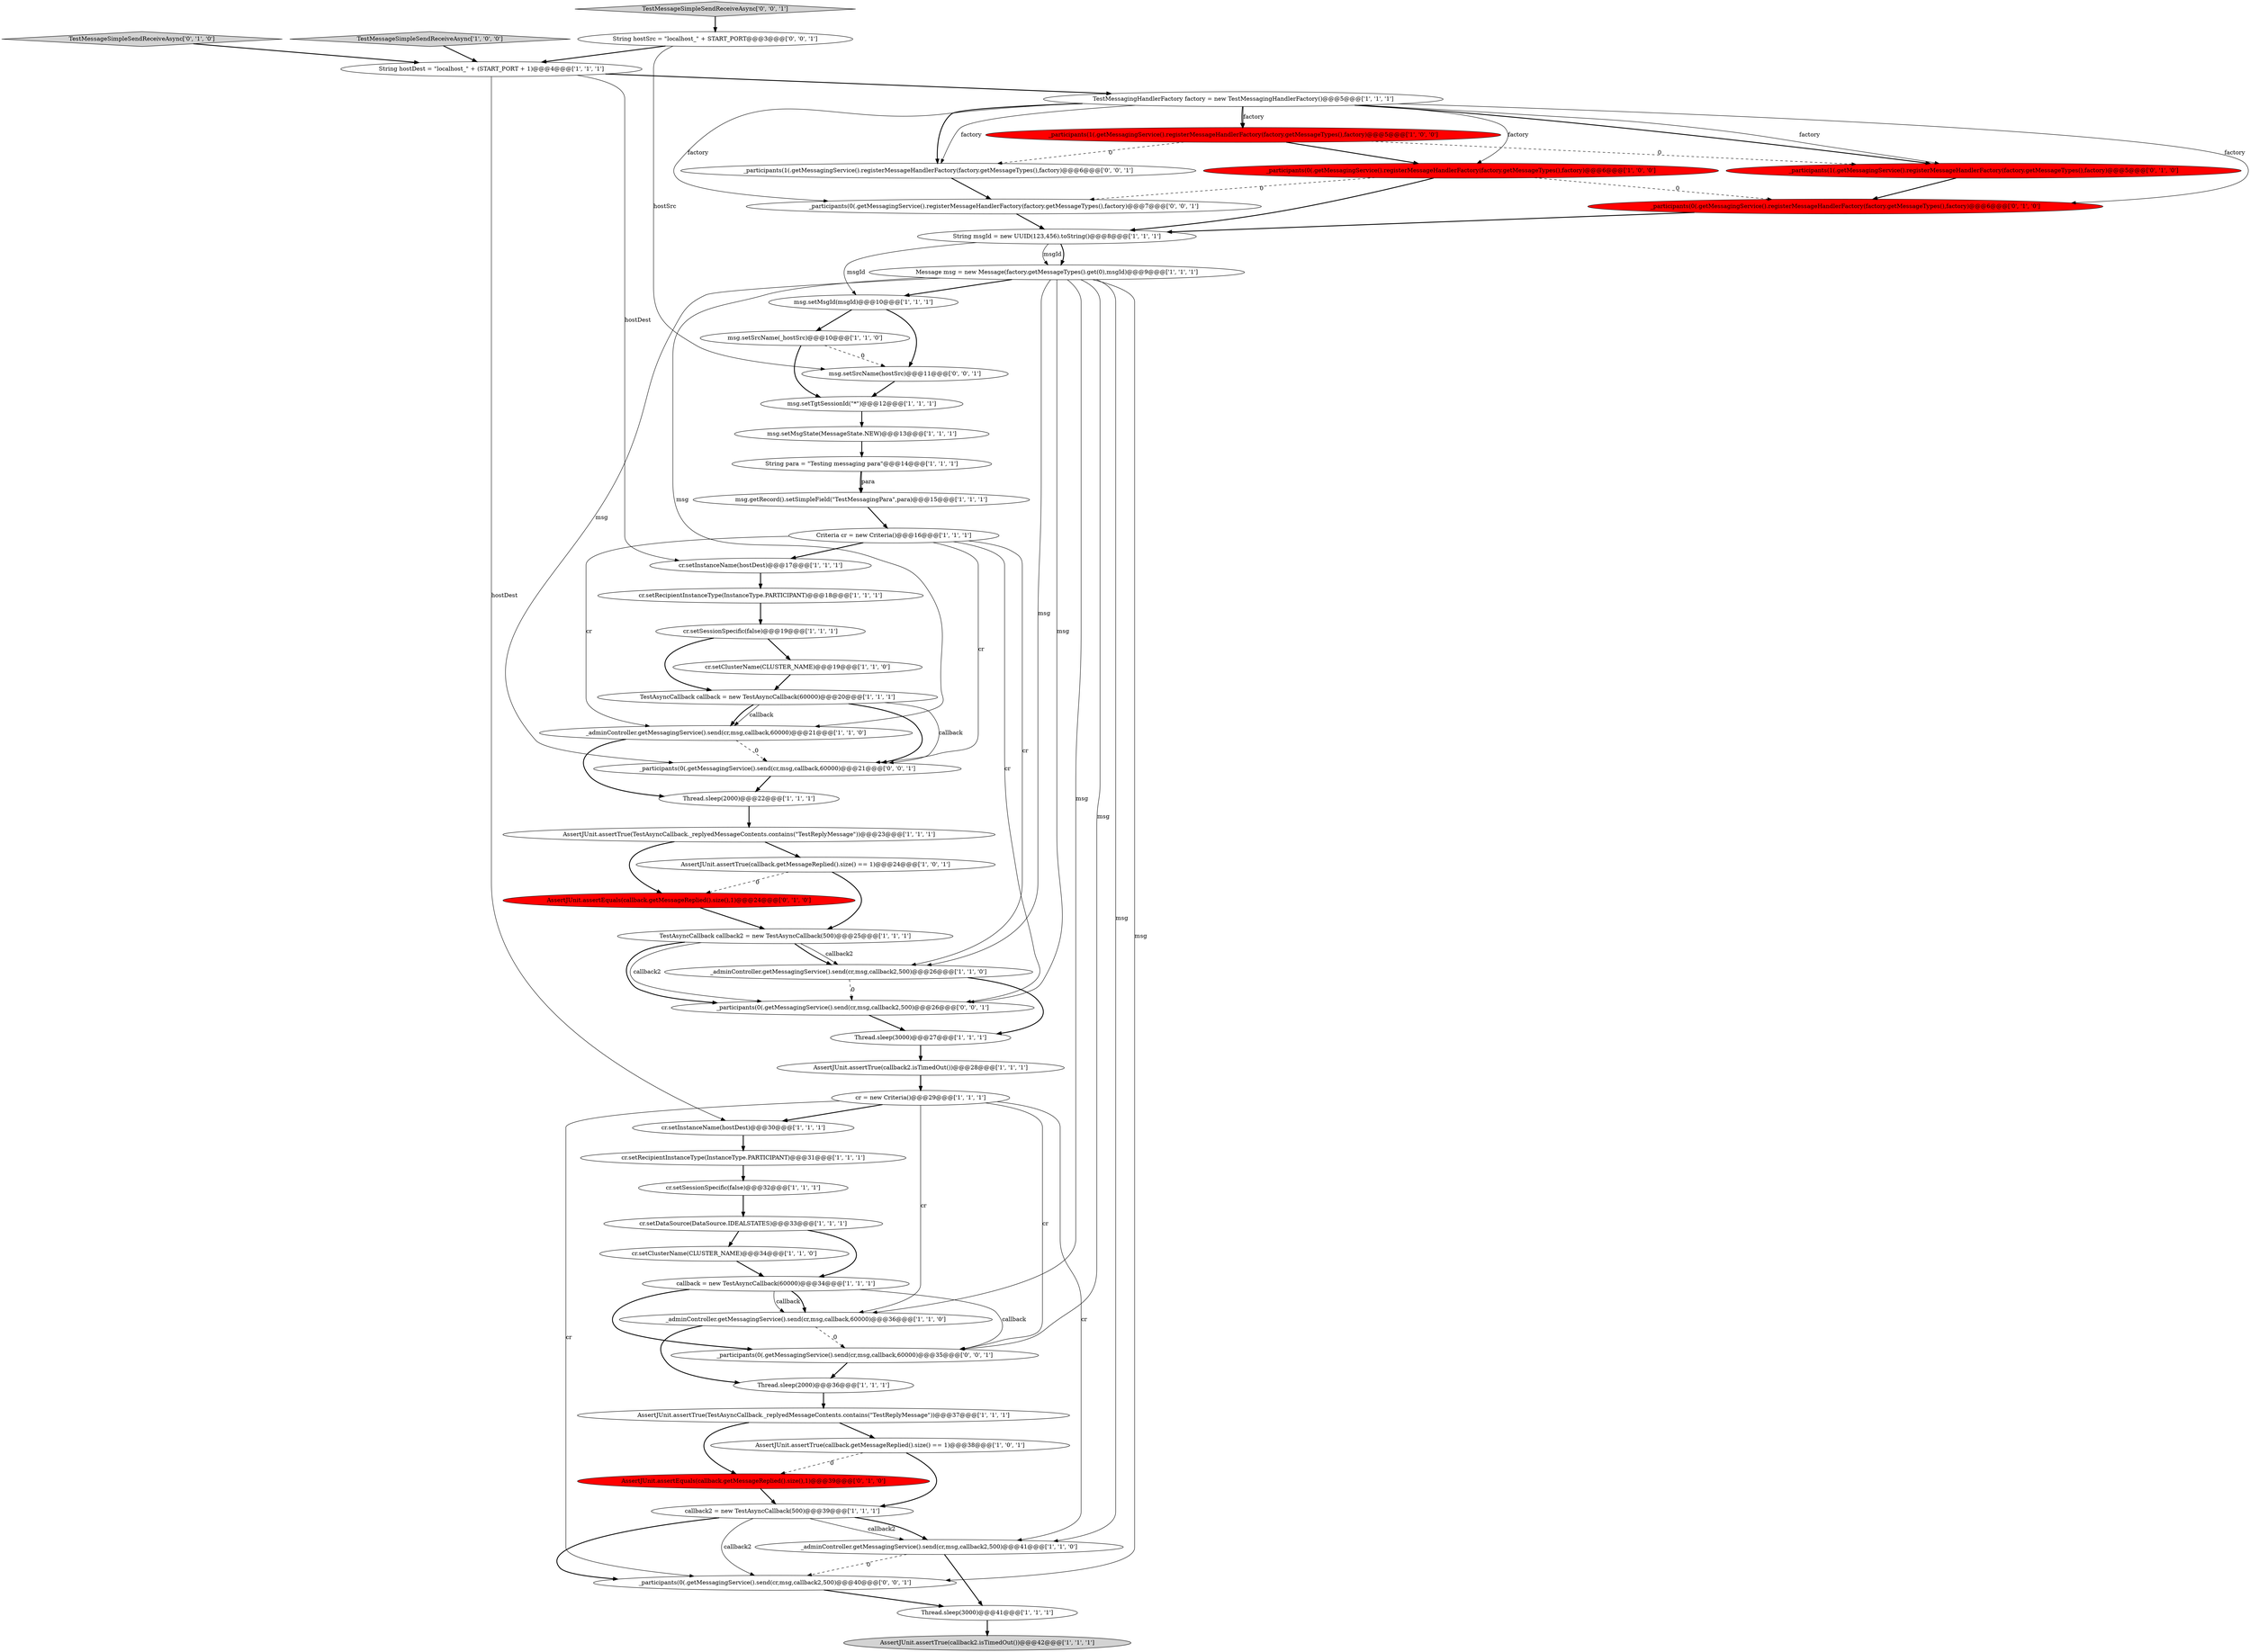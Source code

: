 digraph {
8 [style = filled, label = "_adminController.getMessagingService().send(cr,msg,callback,60000)@@@36@@@['1', '1', '0']", fillcolor = white, shape = ellipse image = "AAA0AAABBB1BBB"];
16 [style = filled, label = "cr.setRecipientInstanceType(InstanceType.PARTICIPANT)@@@31@@@['1', '1', '1']", fillcolor = white, shape = ellipse image = "AAA0AAABBB1BBB"];
29 [style = filled, label = "msg.setTgtSessionId(\"*\")@@@12@@@['1', '1', '1']", fillcolor = white, shape = ellipse image = "AAA0AAABBB1BBB"];
42 [style = filled, label = "_participants(0(.getMessagingService().registerMessageHandlerFactory(factory.getMessageTypes(),factory)@@@6@@@['0', '1', '0']", fillcolor = red, shape = ellipse image = "AAA1AAABBB2BBB"];
32 [style = filled, label = "Criteria cr = new Criteria()@@@16@@@['1', '1', '1']", fillcolor = white, shape = ellipse image = "AAA0AAABBB1BBB"];
45 [style = filled, label = "TestMessageSimpleSendReceiveAsync['0', '1', '0']", fillcolor = lightgray, shape = diamond image = "AAA0AAABBB2BBB"];
49 [style = filled, label = "_participants(1(.getMessagingService().registerMessageHandlerFactory(factory.getMessageTypes(),factory)@@@6@@@['0', '0', '1']", fillcolor = white, shape = ellipse image = "AAA0AAABBB3BBB"];
47 [style = filled, label = "msg.setSrcName(hostSrc)@@@11@@@['0', '0', '1']", fillcolor = white, shape = ellipse image = "AAA0AAABBB3BBB"];
40 [style = filled, label = "callback = new TestAsyncCallback(60000)@@@34@@@['1', '1', '1']", fillcolor = white, shape = ellipse image = "AAA0AAABBB1BBB"];
54 [style = filled, label = "_participants(0(.getMessagingService().send(cr,msg,callback,60000)@@@21@@@['0', '0', '1']", fillcolor = white, shape = ellipse image = "AAA0AAABBB3BBB"];
30 [style = filled, label = "AssertJUnit.assertTrue(TestAsyncCallback._replyedMessageContents.contains(\"TestReplyMessage\"))@@@23@@@['1', '1', '1']", fillcolor = white, shape = ellipse image = "AAA0AAABBB1BBB"];
11 [style = filled, label = "cr.setInstanceName(hostDest)@@@17@@@['1', '1', '1']", fillcolor = white, shape = ellipse image = "AAA0AAABBB1BBB"];
26 [style = filled, label = "msg.getRecord().setSimpleField(\"TestMessagingPara\",para)@@@15@@@['1', '1', '1']", fillcolor = white, shape = ellipse image = "AAA0AAABBB1BBB"];
7 [style = filled, label = "cr = new Criteria()@@@29@@@['1', '1', '1']", fillcolor = white, shape = ellipse image = "AAA0AAABBB1BBB"];
25 [style = filled, label = "String hostDest = \"localhost_\" + (START_PORT + 1)@@@4@@@['1', '1', '1']", fillcolor = white, shape = ellipse image = "AAA0AAABBB1BBB"];
3 [style = filled, label = "TestMessageSimpleSendReceiveAsync['1', '0', '0']", fillcolor = lightgray, shape = diamond image = "AAA0AAABBB1BBB"];
18 [style = filled, label = "TestMessagingHandlerFactory factory = new TestMessagingHandlerFactory()@@@5@@@['1', '1', '1']", fillcolor = white, shape = ellipse image = "AAA0AAABBB1BBB"];
35 [style = filled, label = "msg.setMsgId(msgId)@@@10@@@['1', '1', '1']", fillcolor = white, shape = ellipse image = "AAA0AAABBB1BBB"];
39 [style = filled, label = "msg.setSrcName(_hostSrc)@@@10@@@['1', '1', '0']", fillcolor = white, shape = ellipse image = "AAA0AAABBB1BBB"];
48 [style = filled, label = "_participants(0(.getMessagingService().send(cr,msg,callback2,500)@@@40@@@['0', '0', '1']", fillcolor = white, shape = ellipse image = "AAA0AAABBB3BBB"];
17 [style = filled, label = "Thread.sleep(3000)@@@27@@@['1', '1', '1']", fillcolor = white, shape = ellipse image = "AAA0AAABBB1BBB"];
14 [style = filled, label = "cr.setClusterName(CLUSTER_NAME)@@@34@@@['1', '1', '0']", fillcolor = white, shape = ellipse image = "AAA0AAABBB1BBB"];
24 [style = filled, label = "cr.setInstanceName(hostDest)@@@30@@@['1', '1', '1']", fillcolor = white, shape = ellipse image = "AAA0AAABBB1BBB"];
31 [style = filled, label = "_participants(0(.getMessagingService().registerMessageHandlerFactory(factory.getMessageTypes(),factory)@@@6@@@['1', '0', '0']", fillcolor = red, shape = ellipse image = "AAA1AAABBB1BBB"];
53 [style = filled, label = "_participants(0(.getMessagingService().send(cr,msg,callback2,500)@@@26@@@['0', '0', '1']", fillcolor = white, shape = ellipse image = "AAA0AAABBB3BBB"];
44 [style = filled, label = "AssertJUnit.assertEquals(callback.getMessageReplied().size(),1)@@@24@@@['0', '1', '0']", fillcolor = red, shape = ellipse image = "AAA1AAABBB2BBB"];
0 [style = filled, label = "TestAsyncCallback callback = new TestAsyncCallback(60000)@@@20@@@['1', '1', '1']", fillcolor = white, shape = ellipse image = "AAA0AAABBB1BBB"];
20 [style = filled, label = "callback2 = new TestAsyncCallback(500)@@@39@@@['1', '1', '1']", fillcolor = white, shape = ellipse image = "AAA0AAABBB1BBB"];
19 [style = filled, label = "AssertJUnit.assertTrue(callback.getMessageReplied().size() == 1)@@@24@@@['1', '0', '1']", fillcolor = white, shape = ellipse image = "AAA0AAABBB1BBB"];
27 [style = filled, label = "Thread.sleep(2000)@@@22@@@['1', '1', '1']", fillcolor = white, shape = ellipse image = "AAA0AAABBB1BBB"];
52 [style = filled, label = "TestMessageSimpleSendReceiveAsync['0', '0', '1']", fillcolor = lightgray, shape = diamond image = "AAA0AAABBB3BBB"];
4 [style = filled, label = "String msgId = new UUID(123,456).toString()@@@8@@@['1', '1', '1']", fillcolor = white, shape = ellipse image = "AAA0AAABBB1BBB"];
13 [style = filled, label = "Thread.sleep(2000)@@@36@@@['1', '1', '1']", fillcolor = white, shape = ellipse image = "AAA0AAABBB1BBB"];
38 [style = filled, label = "Thread.sleep(3000)@@@41@@@['1', '1', '1']", fillcolor = white, shape = ellipse image = "AAA0AAABBB1BBB"];
33 [style = filled, label = "Message msg = new Message(factory.getMessageTypes().get(0),msgId)@@@9@@@['1', '1', '1']", fillcolor = white, shape = ellipse image = "AAA0AAABBB1BBB"];
43 [style = filled, label = "AssertJUnit.assertEquals(callback.getMessageReplied().size(),1)@@@39@@@['0', '1', '0']", fillcolor = red, shape = ellipse image = "AAA1AAABBB2BBB"];
37 [style = filled, label = "_adminController.getMessagingService().send(cr,msg,callback2,500)@@@26@@@['1', '1', '0']", fillcolor = white, shape = ellipse image = "AAA0AAABBB1BBB"];
2 [style = filled, label = "_participants(1(.getMessagingService().registerMessageHandlerFactory(factory.getMessageTypes(),factory)@@@5@@@['1', '0', '0']", fillcolor = red, shape = ellipse image = "AAA1AAABBB1BBB"];
15 [style = filled, label = "TestAsyncCallback callback2 = new TestAsyncCallback(500)@@@25@@@['1', '1', '1']", fillcolor = white, shape = ellipse image = "AAA0AAABBB1BBB"];
12 [style = filled, label = "cr.setRecipientInstanceType(InstanceType.PARTICIPANT)@@@18@@@['1', '1', '1']", fillcolor = white, shape = ellipse image = "AAA0AAABBB1BBB"];
50 [style = filled, label = "String hostSrc = \"localhost_\" + START_PORT@@@3@@@['0', '0', '1']", fillcolor = white, shape = ellipse image = "AAA0AAABBB3BBB"];
21 [style = filled, label = "cr.setSessionSpecific(false)@@@19@@@['1', '1', '1']", fillcolor = white, shape = ellipse image = "AAA0AAABBB1BBB"];
9 [style = filled, label = "AssertJUnit.assertTrue(callback2.isTimedOut())@@@42@@@['1', '1', '1']", fillcolor = lightgray, shape = ellipse image = "AAA0AAABBB1BBB"];
55 [style = filled, label = "_participants(0(.getMessagingService().send(cr,msg,callback,60000)@@@35@@@['0', '0', '1']", fillcolor = white, shape = ellipse image = "AAA0AAABBB3BBB"];
34 [style = filled, label = "AssertJUnit.assertTrue(callback2.isTimedOut())@@@28@@@['1', '1', '1']", fillcolor = white, shape = ellipse image = "AAA0AAABBB1BBB"];
36 [style = filled, label = "msg.setMsgState(MessageState.NEW)@@@13@@@['1', '1', '1']", fillcolor = white, shape = ellipse image = "AAA0AAABBB1BBB"];
22 [style = filled, label = "String para = \"Testing messaging para\"@@@14@@@['1', '1', '1']", fillcolor = white, shape = ellipse image = "AAA0AAABBB1BBB"];
46 [style = filled, label = "_participants(1(.getMessagingService().registerMessageHandlerFactory(factory.getMessageTypes(),factory)@@@5@@@['0', '1', '0']", fillcolor = red, shape = ellipse image = "AAA1AAABBB2BBB"];
5 [style = filled, label = "_adminController.getMessagingService().send(cr,msg,callback,60000)@@@21@@@['1', '1', '0']", fillcolor = white, shape = ellipse image = "AAA0AAABBB1BBB"];
41 [style = filled, label = "AssertJUnit.assertTrue(callback.getMessageReplied().size() == 1)@@@38@@@['1', '0', '1']", fillcolor = white, shape = ellipse image = "AAA0AAABBB1BBB"];
28 [style = filled, label = "cr.setSessionSpecific(false)@@@32@@@['1', '1', '1']", fillcolor = white, shape = ellipse image = "AAA0AAABBB1BBB"];
23 [style = filled, label = "cr.setDataSource(DataSource.IDEALSTATES)@@@33@@@['1', '1', '1']", fillcolor = white, shape = ellipse image = "AAA0AAABBB1BBB"];
6 [style = filled, label = "cr.setClusterName(CLUSTER_NAME)@@@19@@@['1', '1', '0']", fillcolor = white, shape = ellipse image = "AAA0AAABBB1BBB"];
1 [style = filled, label = "AssertJUnit.assertTrue(TestAsyncCallback._replyedMessageContents.contains(\"TestReplyMessage\"))@@@37@@@['1', '1', '1']", fillcolor = white, shape = ellipse image = "AAA0AAABBB1BBB"];
51 [style = filled, label = "_participants(0(.getMessagingService().registerMessageHandlerFactory(factory.getMessageTypes(),factory)@@@7@@@['0', '0', '1']", fillcolor = white, shape = ellipse image = "AAA0AAABBB3BBB"];
10 [style = filled, label = "_adminController.getMessagingService().send(cr,msg,callback2,500)@@@41@@@['1', '1', '0']", fillcolor = white, shape = ellipse image = "AAA0AAABBB1BBB"];
33->48 [style = solid, label="msg"];
54->27 [style = bold, label=""];
50->47 [style = solid, label="hostSrc"];
40->55 [style = bold, label=""];
15->53 [style = solid, label="callback2"];
33->53 [style = solid, label="msg"];
44->15 [style = bold, label=""];
49->51 [style = bold, label=""];
2->46 [style = dashed, label="0"];
55->13 [style = bold, label=""];
41->20 [style = bold, label=""];
13->1 [style = bold, label=""];
7->10 [style = solid, label="cr"];
18->2 [style = solid, label="factory"];
18->49 [style = bold, label=""];
45->25 [style = bold, label=""];
20->48 [style = bold, label=""];
2->49 [style = dashed, label="0"];
32->53 [style = solid, label="cr"];
18->46 [style = bold, label=""];
41->43 [style = dashed, label="0"];
19->15 [style = bold, label=""];
32->11 [style = bold, label=""];
39->29 [style = bold, label=""];
32->54 [style = solid, label="cr"];
2->31 [style = bold, label=""];
8->55 [style = dashed, label="0"];
29->36 [style = bold, label=""];
46->42 [style = bold, label=""];
5->54 [style = dashed, label="0"];
26->32 [style = bold, label=""];
1->41 [style = bold, label=""];
21->0 [style = bold, label=""];
0->5 [style = solid, label="callback"];
18->51 [style = solid, label="factory"];
12->21 [style = bold, label=""];
31->51 [style = dashed, label="0"];
27->30 [style = bold, label=""];
0->54 [style = solid, label="callback"];
31->4 [style = bold, label=""];
40->55 [style = solid, label="callback"];
11->12 [style = bold, label=""];
23->14 [style = bold, label=""];
30->19 [style = bold, label=""];
17->34 [style = bold, label=""];
7->24 [style = bold, label=""];
33->10 [style = solid, label="msg"];
4->35 [style = solid, label="msgId"];
22->26 [style = solid, label="para"];
30->44 [style = bold, label=""];
25->11 [style = solid, label="hostDest"];
25->24 [style = solid, label="hostDest"];
20->48 [style = solid, label="callback2"];
22->26 [style = bold, label=""];
32->5 [style = solid, label="cr"];
18->42 [style = solid, label="factory"];
51->4 [style = bold, label=""];
35->39 [style = bold, label=""];
43->20 [style = bold, label=""];
25->18 [style = bold, label=""];
38->9 [style = bold, label=""];
33->55 [style = solid, label="msg"];
15->53 [style = bold, label=""];
31->42 [style = dashed, label="0"];
37->53 [style = dashed, label="0"];
4->33 [style = bold, label=""];
18->49 [style = solid, label="factory"];
7->48 [style = solid, label="cr"];
42->4 [style = bold, label=""];
47->29 [style = bold, label=""];
28->23 [style = bold, label=""];
33->37 [style = solid, label="msg"];
7->8 [style = solid, label="cr"];
15->37 [style = solid, label="callback2"];
20->10 [style = solid, label="callback2"];
0->54 [style = bold, label=""];
52->50 [style = bold, label=""];
39->47 [style = dashed, label="0"];
15->37 [style = bold, label=""];
10->38 [style = bold, label=""];
8->13 [style = bold, label=""];
0->5 [style = bold, label=""];
18->31 [style = solid, label="factory"];
18->46 [style = solid, label="factory"];
33->5 [style = solid, label="msg"];
33->35 [style = bold, label=""];
21->6 [style = bold, label=""];
3->25 [style = bold, label=""];
1->43 [style = bold, label=""];
7->55 [style = solid, label="cr"];
36->22 [style = bold, label=""];
37->17 [style = bold, label=""];
34->7 [style = bold, label=""];
6->0 [style = bold, label=""];
18->2 [style = bold, label=""];
50->25 [style = bold, label=""];
20->10 [style = bold, label=""];
19->44 [style = dashed, label="0"];
24->16 [style = bold, label=""];
48->38 [style = bold, label=""];
16->28 [style = bold, label=""];
23->40 [style = bold, label=""];
40->8 [style = solid, label="callback"];
53->17 [style = bold, label=""];
33->54 [style = solid, label="msg"];
10->48 [style = dashed, label="0"];
35->47 [style = bold, label=""];
4->33 [style = solid, label="msgId"];
5->27 [style = bold, label=""];
14->40 [style = bold, label=""];
33->8 [style = solid, label="msg"];
40->8 [style = bold, label=""];
32->37 [style = solid, label="cr"];
}
